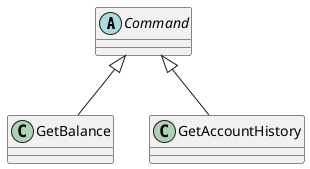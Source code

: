 @startuml

abstract class Command {

}

class GetBalance {

}

class GetAccountHistory {

}

Command <|-- GetBalance
Command <|-- GetAccountHistory

@enduml